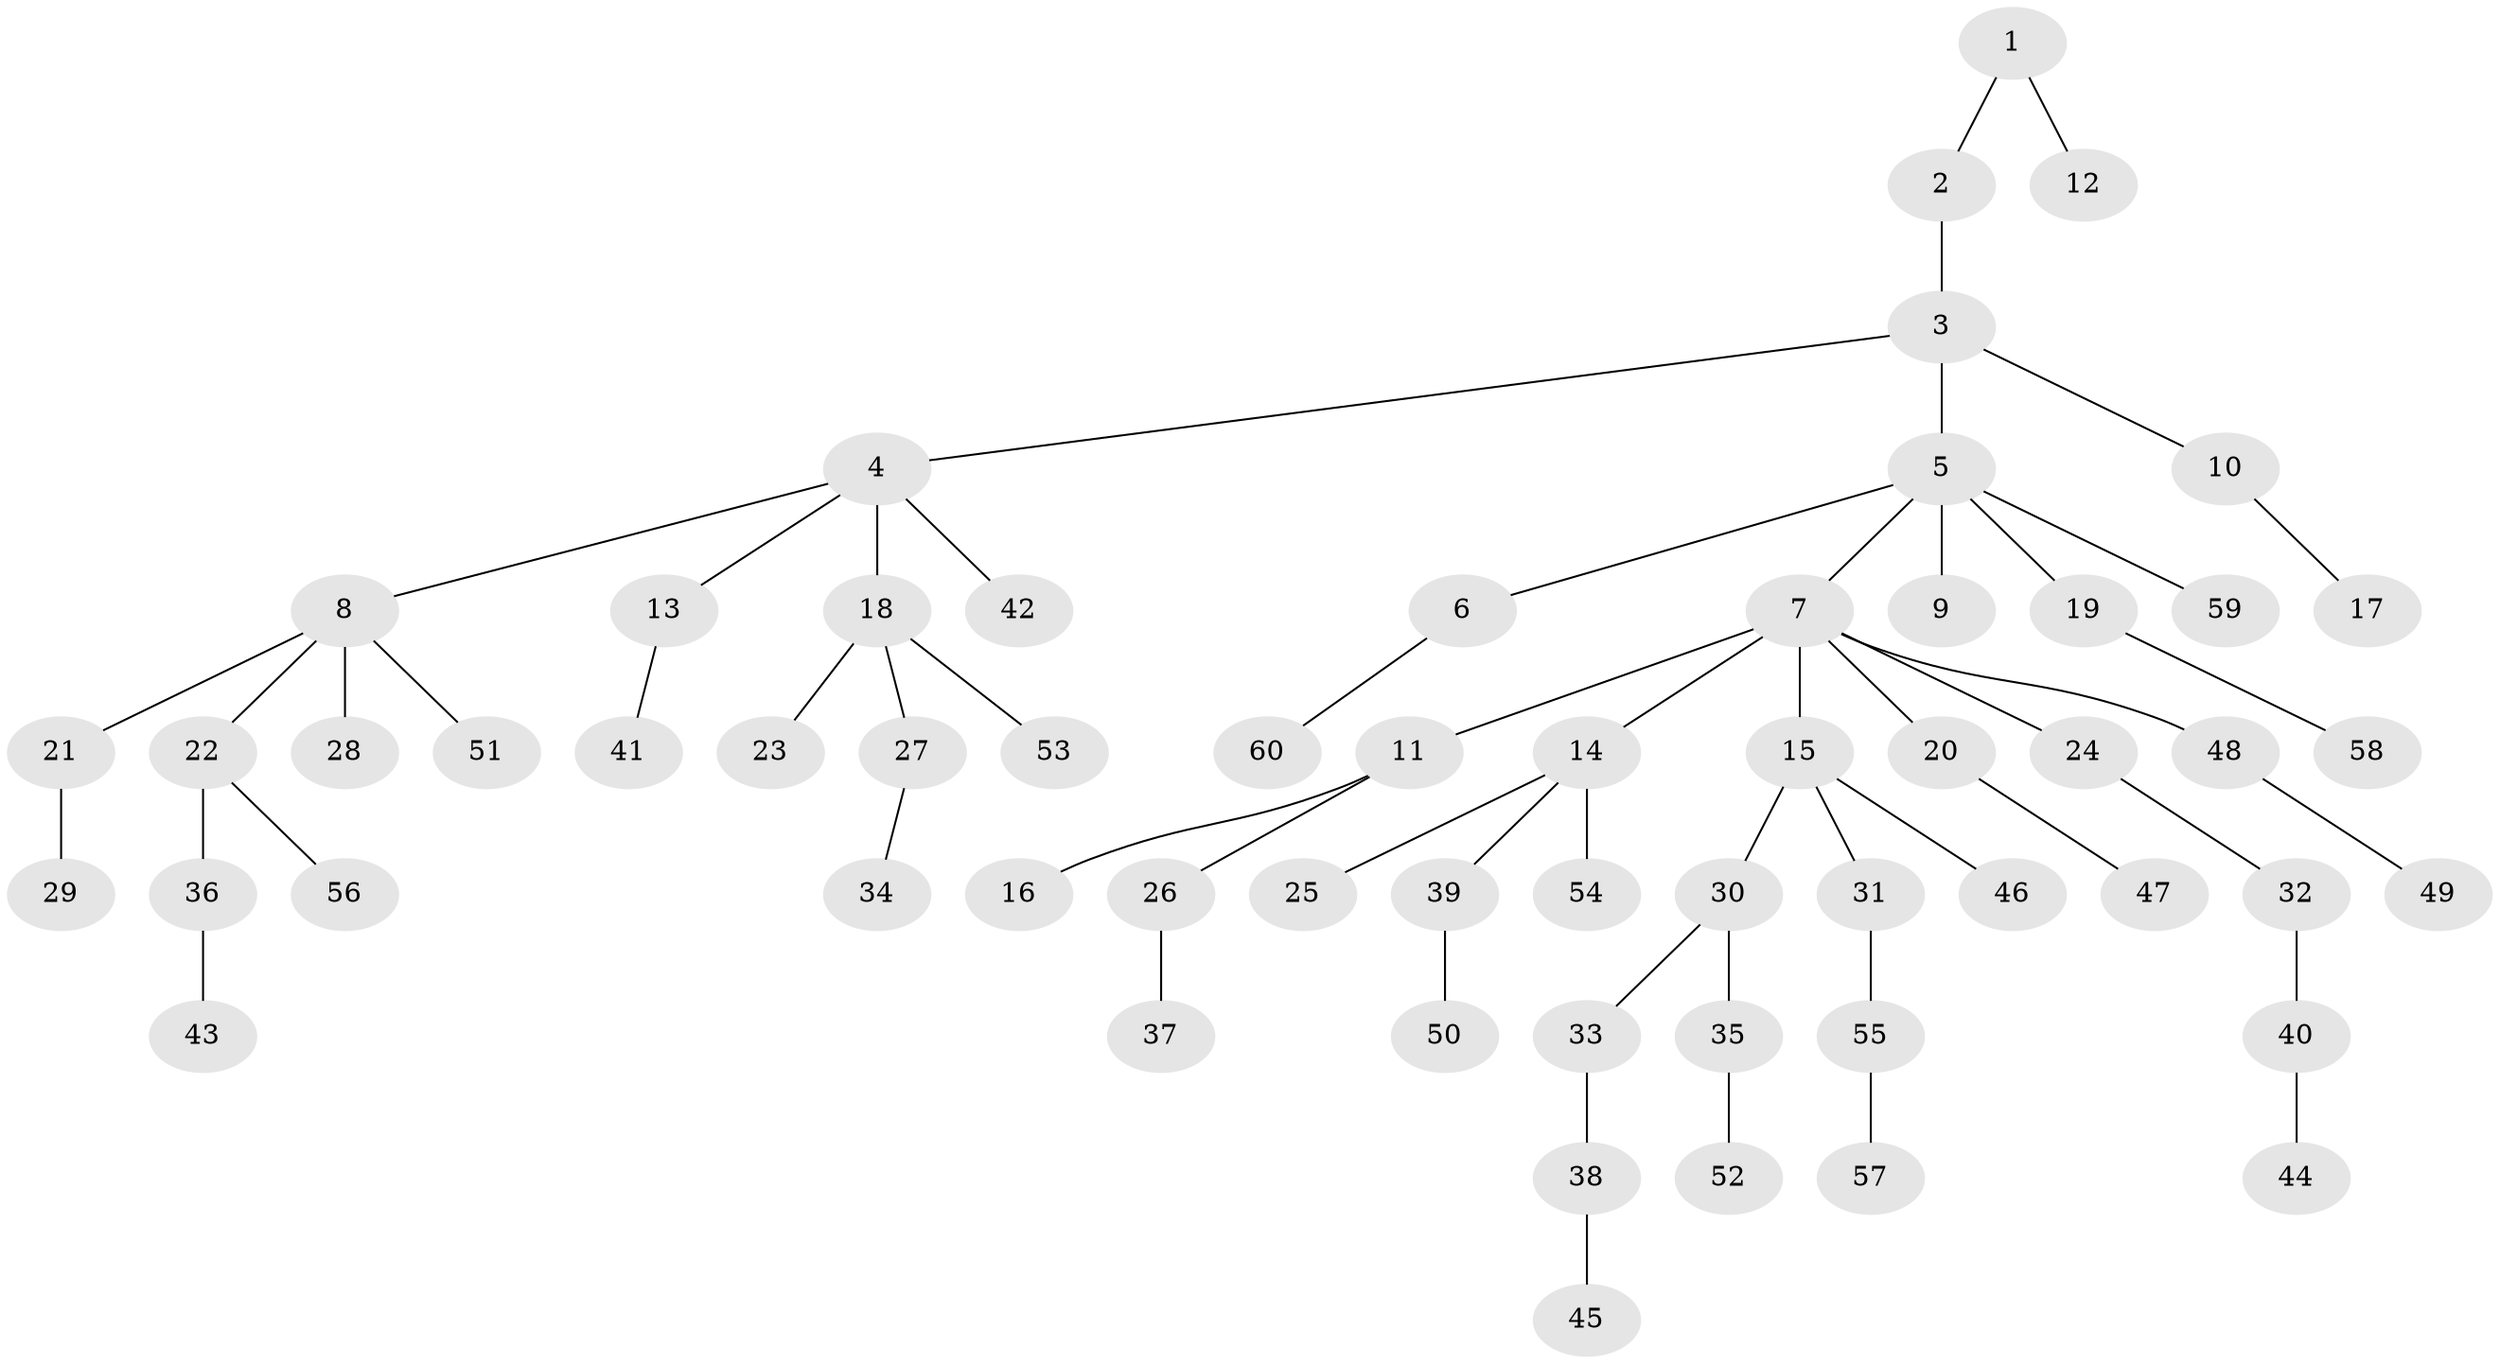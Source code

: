 // Generated by graph-tools (version 1.1) at 2025/15/03/09/25 04:15:35]
// undirected, 60 vertices, 59 edges
graph export_dot {
graph [start="1"]
  node [color=gray90,style=filled];
  1;
  2;
  3;
  4;
  5;
  6;
  7;
  8;
  9;
  10;
  11;
  12;
  13;
  14;
  15;
  16;
  17;
  18;
  19;
  20;
  21;
  22;
  23;
  24;
  25;
  26;
  27;
  28;
  29;
  30;
  31;
  32;
  33;
  34;
  35;
  36;
  37;
  38;
  39;
  40;
  41;
  42;
  43;
  44;
  45;
  46;
  47;
  48;
  49;
  50;
  51;
  52;
  53;
  54;
  55;
  56;
  57;
  58;
  59;
  60;
  1 -- 2;
  1 -- 12;
  2 -- 3;
  3 -- 4;
  3 -- 5;
  3 -- 10;
  4 -- 8;
  4 -- 13;
  4 -- 18;
  4 -- 42;
  5 -- 6;
  5 -- 7;
  5 -- 9;
  5 -- 19;
  5 -- 59;
  6 -- 60;
  7 -- 11;
  7 -- 14;
  7 -- 15;
  7 -- 20;
  7 -- 24;
  7 -- 48;
  8 -- 21;
  8 -- 22;
  8 -- 28;
  8 -- 51;
  10 -- 17;
  11 -- 16;
  11 -- 26;
  13 -- 41;
  14 -- 25;
  14 -- 39;
  14 -- 54;
  15 -- 30;
  15 -- 31;
  15 -- 46;
  18 -- 23;
  18 -- 27;
  18 -- 53;
  19 -- 58;
  20 -- 47;
  21 -- 29;
  22 -- 36;
  22 -- 56;
  24 -- 32;
  26 -- 37;
  27 -- 34;
  30 -- 33;
  30 -- 35;
  31 -- 55;
  32 -- 40;
  33 -- 38;
  35 -- 52;
  36 -- 43;
  38 -- 45;
  39 -- 50;
  40 -- 44;
  48 -- 49;
  55 -- 57;
}
